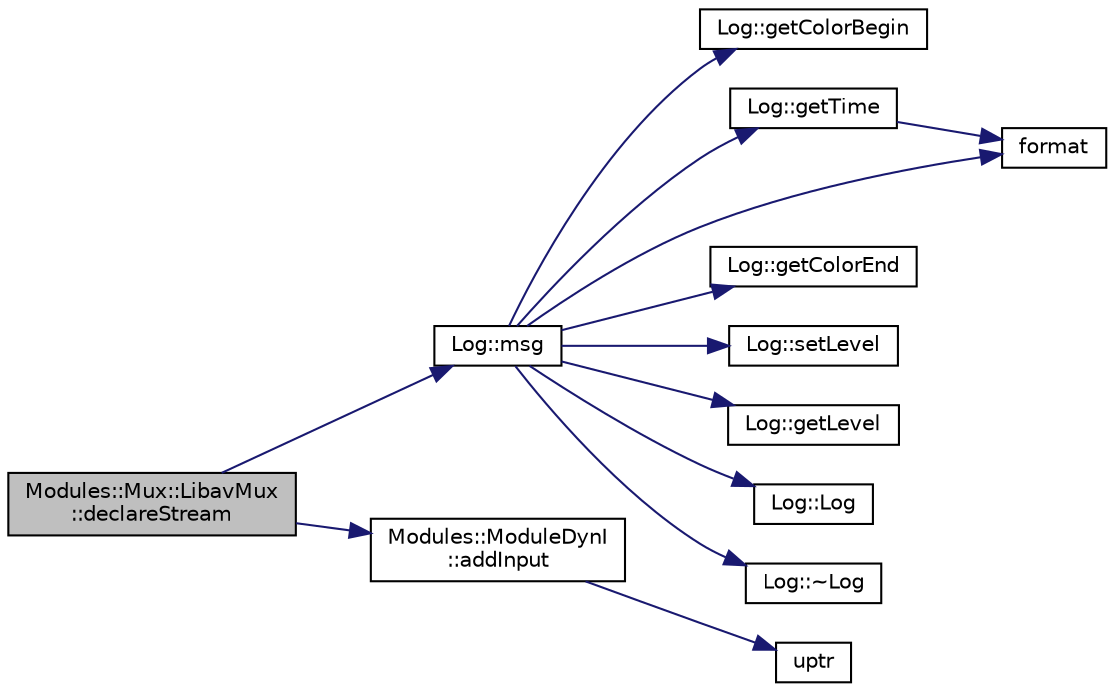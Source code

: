 digraph "Modules::Mux::LibavMux::declareStream"
{
 // INTERACTIVE_SVG=YES
  edge [fontname="Helvetica",fontsize="10",labelfontname="Helvetica",labelfontsize="10"];
  node [fontname="Helvetica",fontsize="10",shape=record];
  rankdir="LR";
  Node1 [label="Modules::Mux::LibavMux\l::declareStream",height=0.2,width=0.4,color="black", fillcolor="grey75", style="filled", fontcolor="black"];
  Node1 -> Node2 [color="midnightblue",fontsize="10",style="solid",fontname="Helvetica"];
  Node2 [label="Log::msg",height=0.2,width=0.4,color="black", fillcolor="white", style="filled",URL="$class_log.html#a84056ae8f88a105f7b5fa3770f2f15d8"];
  Node2 -> Node3 [color="midnightblue",fontsize="10",style="solid",fontname="Helvetica"];
  Node3 [label="Log::getColorBegin",height=0.2,width=0.4,color="black", fillcolor="white", style="filled",URL="$class_log.html#a00080fae9f969e7c3eff2f40c7211cb3"];
  Node2 -> Node4 [color="midnightblue",fontsize="10",style="solid",fontname="Helvetica"];
  Node4 [label="Log::getTime",height=0.2,width=0.4,color="black", fillcolor="white", style="filled",URL="$class_log.html#a1e8efa09c5b342ba1f9ba6d13811fa14"];
  Node4 -> Node5 [color="midnightblue",fontsize="10",style="solid",fontname="Helvetica"];
  Node5 [label="format",height=0.2,width=0.4,color="black", fillcolor="white", style="filled",URL="$format_8hpp.html#a3aca22086b5c6398b980286ac7dd89ad"];
  Node2 -> Node5 [color="midnightblue",fontsize="10",style="solid",fontname="Helvetica"];
  Node2 -> Node6 [color="midnightblue",fontsize="10",style="solid",fontname="Helvetica"];
  Node6 [label="Log::getColorEnd",height=0.2,width=0.4,color="black", fillcolor="white", style="filled",URL="$class_log.html#a1a3e0507d4f5f0486dc7fa8d98954941"];
  Node2 -> Node7 [color="midnightblue",fontsize="10",style="solid",fontname="Helvetica"];
  Node7 [label="Log::setLevel",height=0.2,width=0.4,color="black", fillcolor="white", style="filled",URL="$class_log.html#a64a94fff24e5ed45a1d627d3709b6e52"];
  Node2 -> Node8 [color="midnightblue",fontsize="10",style="solid",fontname="Helvetica"];
  Node8 [label="Log::getLevel",height=0.2,width=0.4,color="black", fillcolor="white", style="filled",URL="$class_log.html#a8def54b27ed38887e1fd074c2ea18a82"];
  Node2 -> Node9 [color="midnightblue",fontsize="10",style="solid",fontname="Helvetica"];
  Node9 [label="Log::Log",height=0.2,width=0.4,color="black", fillcolor="white", style="filled",URL="$class_log.html#af6071a60aa52b6c1b511f99b4bc1b8fe"];
  Node2 -> Node10 [color="midnightblue",fontsize="10",style="solid",fontname="Helvetica"];
  Node10 [label="Log::~Log",height=0.2,width=0.4,color="black", fillcolor="white", style="filled",URL="$class_log.html#a0fbfda88fbee5027c89f6eb121059360"];
  Node1 -> Node11 [color="midnightblue",fontsize="10",style="solid",fontname="Helvetica"];
  Node11 [label="Modules::ModuleDynI\l::addInput",height=0.2,width=0.4,color="black", fillcolor="white", style="filled",URL="$class_modules_1_1_module_dyn_i.html#ae71f2fbca12dfc39a9057d4f73a2ab8b"];
  Node11 -> Node12 [color="midnightblue",fontsize="10",style="solid",fontname="Helvetica"];
  Node12 [label="uptr",height=0.2,width=0.4,color="black", fillcolor="white", style="filled",URL="$tools_8hpp.html#a61a0866ea29f447bc7a060aa5e6f1622"];
}
